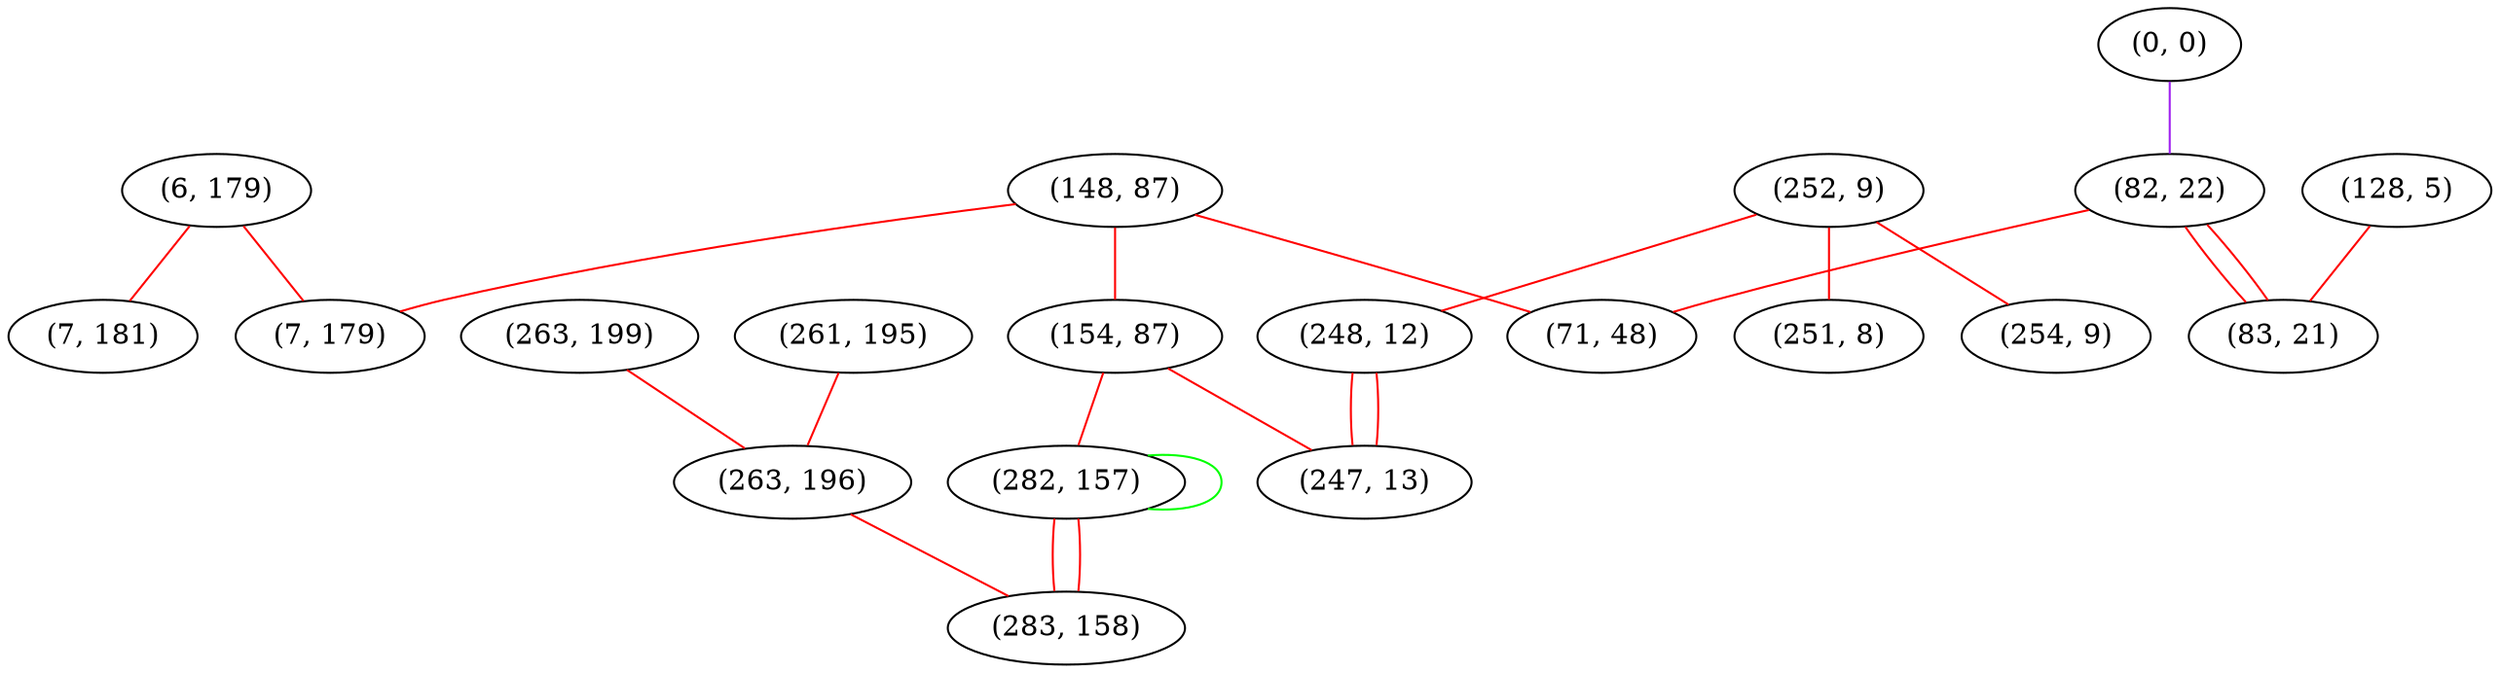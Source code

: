 graph "" {
"(6, 179)";
"(148, 87)";
"(7, 181)";
"(261, 195)";
"(154, 87)";
"(282, 157)";
"(252, 9)";
"(263, 199)";
"(0, 0)";
"(263, 196)";
"(7, 179)";
"(82, 22)";
"(71, 48)";
"(283, 158)";
"(248, 12)";
"(251, 8)";
"(128, 5)";
"(247, 13)";
"(254, 9)";
"(83, 21)";
"(6, 179)" -- "(7, 179)"  [color=red, key=0, weight=1];
"(6, 179)" -- "(7, 181)"  [color=red, key=0, weight=1];
"(148, 87)" -- "(154, 87)"  [color=red, key=0, weight=1];
"(148, 87)" -- "(7, 179)"  [color=red, key=0, weight=1];
"(148, 87)" -- "(71, 48)"  [color=red, key=0, weight=1];
"(261, 195)" -- "(263, 196)"  [color=red, key=0, weight=1];
"(154, 87)" -- "(247, 13)"  [color=red, key=0, weight=1];
"(154, 87)" -- "(282, 157)"  [color=red, key=0, weight=1];
"(282, 157)" -- "(282, 157)"  [color=green, key=0, weight=2];
"(282, 157)" -- "(283, 158)"  [color=red, key=0, weight=1];
"(282, 157)" -- "(283, 158)"  [color=red, key=1, weight=1];
"(252, 9)" -- "(251, 8)"  [color=red, key=0, weight=1];
"(252, 9)" -- "(254, 9)"  [color=red, key=0, weight=1];
"(252, 9)" -- "(248, 12)"  [color=red, key=0, weight=1];
"(263, 199)" -- "(263, 196)"  [color=red, key=0, weight=1];
"(0, 0)" -- "(82, 22)"  [color=purple, key=0, weight=4];
"(263, 196)" -- "(283, 158)"  [color=red, key=0, weight=1];
"(82, 22)" -- "(71, 48)"  [color=red, key=0, weight=1];
"(82, 22)" -- "(83, 21)"  [color=red, key=0, weight=1];
"(82, 22)" -- "(83, 21)"  [color=red, key=1, weight=1];
"(248, 12)" -- "(247, 13)"  [color=red, key=0, weight=1];
"(248, 12)" -- "(247, 13)"  [color=red, key=1, weight=1];
"(128, 5)" -- "(83, 21)"  [color=red, key=0, weight=1];
}
